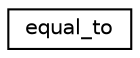 digraph G
{
 // INTERACTIVE_SVG=YES
  edge [fontname="Helvetica",fontsize="10",labelfontname="Helvetica",labelfontsize="10"];
  node [fontname="Helvetica",fontsize="10",shape=record];
  rankdir="LR";
  Node1 [label="equal_to",height=0.2,width=0.4,color="black", fillcolor="white", style="filled",URL="$df/d2a/structequal__to.html"];
}
